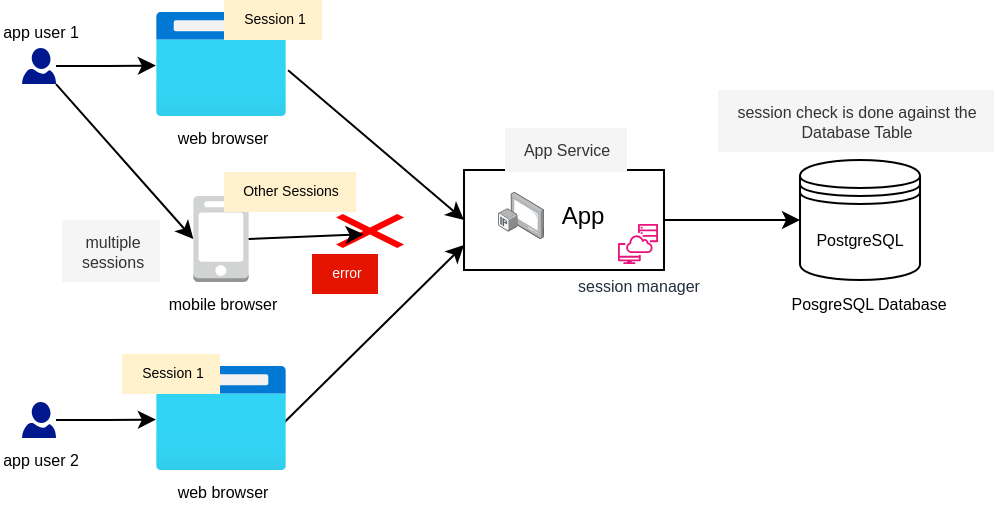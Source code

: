<mxfile version="22.1.16" type="device">
  <diagram name="component" id="krfyfY6_bmzs5s_L7TBo">
    <mxGraphModel dx="679" dy="16" grid="0" gridSize="10" guides="1" tooltips="1" connect="1" arrows="1" fold="1" page="0" pageScale="1" pageWidth="827" pageHeight="1169" math="0" shadow="0">
      <root>
        <mxCell id="0" />
        <mxCell id="1" parent="0" />
        <mxCell id="r1v-1yR9DPnD_bJvVcO6-1" value="" style="group" parent="1" vertex="1" connectable="0">
          <mxGeometry x="337" y="676" width="123" height="67" as="geometry" />
        </mxCell>
        <mxCell id="r1v-1yR9DPnD_bJvVcO6-2" value="" style="rounded=0;whiteSpace=wrap;html=1;" parent="r1v-1yR9DPnD_bJvVcO6-1" vertex="1">
          <mxGeometry width="100" height="50" as="geometry" />
        </mxCell>
        <mxCell id="r1v-1yR9DPnD_bJvVcO6-3" value="" style="image;points=[];aspect=fixed;html=1;align=center;shadow=0;dashed=0;image=img/lib/allied_telesis/computer_and_terminals/IP_TV.svg;" parent="r1v-1yR9DPnD_bJvVcO6-1" vertex="1">
          <mxGeometry x="17" y="10.97" width="23" height="23.56" as="geometry" />
        </mxCell>
        <mxCell id="r1v-1yR9DPnD_bJvVcO6-4" value="App" style="text;html=1;align=center;verticalAlign=middle;resizable=0;points=[];autosize=1;strokeColor=none;fillColor=none;" parent="r1v-1yR9DPnD_bJvVcO6-1" vertex="1">
          <mxGeometry x="39" y="9.75" width="39" height="26" as="geometry" />
        </mxCell>
        <mxCell id="r1v-1yR9DPnD_bJvVcO6-5" value="session manager" style="sketch=0;outlineConnect=0;fontColor=#232F3E;gradientColor=none;fillColor=#E7157B;strokeColor=none;dashed=0;verticalLabelPosition=bottom;verticalAlign=top;align=center;html=1;fontSize=8;fontStyle=0;aspect=fixed;pointerEvents=1;shape=mxgraph.aws4.systems_manager_session_manager;" parent="r1v-1yR9DPnD_bJvVcO6-1" vertex="1">
          <mxGeometry x="77" y="27" width="20" height="20" as="geometry" />
        </mxCell>
        <mxCell id="r1v-1yR9DPnD_bJvVcO6-6" value="PostgreSQL" style="shape=datastore;whiteSpace=wrap;html=1;fontSize=8;" parent="1" vertex="1">
          <mxGeometry x="505" y="671" width="60" height="60" as="geometry" />
        </mxCell>
        <mxCell id="r1v-1yR9DPnD_bJvVcO6-7" value="PosgreSQL Database" style="text;html=1;align=center;verticalAlign=middle;resizable=0;points=[];autosize=1;strokeColor=none;fillColor=none;fontSize=8;" parent="1" vertex="1">
          <mxGeometry x="491" y="732" width="96" height="22" as="geometry" />
        </mxCell>
        <mxCell id="r1v-1yR9DPnD_bJvVcO6-8" value="app user 1" style="sketch=0;aspect=fixed;pointerEvents=1;shadow=0;dashed=0;html=1;strokeColor=none;labelPosition=center;verticalLabelPosition=top;verticalAlign=bottom;align=center;fillColor=#00188D;shape=mxgraph.azure.user;fontSize=8;" parent="1" vertex="1">
          <mxGeometry x="116" y="614.96" width="17" height="18.08" as="geometry" />
        </mxCell>
        <mxCell id="r1v-1yR9DPnD_bJvVcO6-9" style="rounded=0;orthogonalLoop=1;jettySize=auto;html=1;entryX=0;entryY=0.5;entryDx=0;entryDy=0;exitX=1.016;exitY=0.56;exitDx=0;exitDy=0;exitPerimeter=0;" parent="1" source="r1v-1yR9DPnD_bJvVcO6-10" target="r1v-1yR9DPnD_bJvVcO6-2" edge="1">
          <mxGeometry relative="1" as="geometry" />
        </mxCell>
        <mxCell id="r1v-1yR9DPnD_bJvVcO6-10" value="web browser" style="image;aspect=fixed;html=1;points=[];align=center;fontSize=8;image=img/lib/azure2/general/Browser.svg;" parent="1" vertex="1">
          <mxGeometry x="183" y="597" width="65" height="52" as="geometry" />
        </mxCell>
        <mxCell id="r1v-1yR9DPnD_bJvVcO6-11" style="edgeStyle=orthogonalEdgeStyle;rounded=0;orthogonalLoop=1;jettySize=auto;html=1;entryX=-0.001;entryY=0.515;entryDx=0;entryDy=0;entryPerimeter=0;" parent="1" source="r1v-1yR9DPnD_bJvVcO6-8" target="r1v-1yR9DPnD_bJvVcO6-10" edge="1">
          <mxGeometry relative="1" as="geometry" />
        </mxCell>
        <mxCell id="r1v-1yR9DPnD_bJvVcO6-12" value="app user 2" style="sketch=0;aspect=fixed;pointerEvents=1;shadow=0;dashed=0;html=1;strokeColor=none;labelPosition=center;verticalLabelPosition=bottom;verticalAlign=top;align=center;fillColor=#00188D;shape=mxgraph.azure.user;fontSize=8;" parent="1" vertex="1">
          <mxGeometry x="116" y="791.96" width="17" height="18.08" as="geometry" />
        </mxCell>
        <mxCell id="r1v-1yR9DPnD_bJvVcO6-13" style="rounded=0;orthogonalLoop=1;jettySize=auto;html=1;entryX=0;entryY=0.75;entryDx=0;entryDy=0;exitX=0.986;exitY=0.544;exitDx=0;exitDy=0;exitPerimeter=0;" parent="1" source="r1v-1yR9DPnD_bJvVcO6-14" target="r1v-1yR9DPnD_bJvVcO6-2" edge="1">
          <mxGeometry relative="1" as="geometry" />
        </mxCell>
        <mxCell id="r1v-1yR9DPnD_bJvVcO6-14" value="web browser" style="image;aspect=fixed;html=1;points=[];align=center;fontSize=8;image=img/lib/azure2/general/Browser.svg;" parent="1" vertex="1">
          <mxGeometry x="183" y="774" width="65" height="52" as="geometry" />
        </mxCell>
        <mxCell id="r1v-1yR9DPnD_bJvVcO6-15" style="edgeStyle=orthogonalEdgeStyle;rounded=0;orthogonalLoop=1;jettySize=auto;html=1;entryX=-0.001;entryY=0.515;entryDx=0;entryDy=0;entryPerimeter=0;" parent="1" source="r1v-1yR9DPnD_bJvVcO6-12" target="r1v-1yR9DPnD_bJvVcO6-14" edge="1">
          <mxGeometry relative="1" as="geometry" />
        </mxCell>
        <mxCell id="r1v-1yR9DPnD_bJvVcO6-16" value="mobile browser" style="outlineConnect=0;dashed=0;verticalLabelPosition=bottom;verticalAlign=top;align=center;html=1;shape=mxgraph.aws3.mobile_client;fillColor=#D2D3D3;gradientColor=none;fontSize=8;" parent="1" vertex="1">
          <mxGeometry x="201.68" y="689" width="27.64" height="43" as="geometry" />
        </mxCell>
        <mxCell id="r1v-1yR9DPnD_bJvVcO6-17" value="" style="shape=mxgraph.mockup.markup.redX;fillColor=#ff0000;html=1;shadow=0;whiteSpace=wrap;strokeColor=none;" parent="1" vertex="1">
          <mxGeometry x="273" y="698" width="34" height="17" as="geometry" />
        </mxCell>
        <mxCell id="r1v-1yR9DPnD_bJvVcO6-18" style="rounded=0;orthogonalLoop=1;jettySize=auto;html=1;exitX=1;exitY=1;exitDx=0;exitDy=0;exitPerimeter=0;entryX=0;entryY=0.5;entryDx=0;entryDy=0;entryPerimeter=0;" parent="1" source="r1v-1yR9DPnD_bJvVcO6-8" target="r1v-1yR9DPnD_bJvVcO6-16" edge="1">
          <mxGeometry relative="1" as="geometry" />
        </mxCell>
        <mxCell id="r1v-1yR9DPnD_bJvVcO6-19" value="multiple&lt;br style=&quot;font-size: 8px;&quot;&gt;sessions" style="text;html=1;align=center;verticalAlign=middle;resizable=0;points=[];autosize=1;strokeColor=none;fillColor=#f5f5f5;fontSize=8;fontColor=#333333;" parent="1" vertex="1">
          <mxGeometry x="136" y="701" width="49" height="31" as="geometry" />
        </mxCell>
        <mxCell id="r1v-1yR9DPnD_bJvVcO6-20" style="rounded=0;orthogonalLoop=1;jettySize=auto;html=1;exitX=1;exitY=0.5;exitDx=0;exitDy=0;exitPerimeter=0;entryX=0.407;entryY=0.598;entryDx=0;entryDy=0;entryPerimeter=0;" parent="1" source="r1v-1yR9DPnD_bJvVcO6-16" target="r1v-1yR9DPnD_bJvVcO6-17" edge="1">
          <mxGeometry relative="1" as="geometry" />
        </mxCell>
        <mxCell id="r1v-1yR9DPnD_bJvVcO6-21" value="error" style="text;html=1;align=center;verticalAlign=middle;resizable=0;points=[];autosize=1;strokeColor=none;fillColor=#e51400;fontSize=7;fontColor=#ffffff;" parent="1" vertex="1">
          <mxGeometry x="261" y="718" width="33" height="20" as="geometry" />
        </mxCell>
        <mxCell id="r1v-1yR9DPnD_bJvVcO6-23" value="session check is done against the &lt;br&gt;Database Table" style="text;html=1;align=center;verticalAlign=middle;resizable=0;points=[];autosize=1;strokeColor=none;fillColor=#f5f5f5;fontSize=8;fontColor=#333333;" parent="1" vertex="1">
          <mxGeometry x="464" y="636" width="138" height="31" as="geometry" />
        </mxCell>
        <mxCell id="r1v-1yR9DPnD_bJvVcO6-24" value="App Service" style="text;html=1;align=center;verticalAlign=middle;resizable=0;points=[];autosize=1;strokeColor=none;fillColor=#f5f5f5;fontSize=8;fontColor=#333333;" parent="1" vertex="1">
          <mxGeometry x="357.5" y="655" width="61" height="22" as="geometry" />
        </mxCell>
        <mxCell id="r1v-1yR9DPnD_bJvVcO6-25" value="Session 1" style="text;html=1;align=center;verticalAlign=middle;resizable=0;points=[];autosize=1;strokeColor=none;fillColor=#fff2cc;fontSize=7;" parent="1" vertex="1">
          <mxGeometry x="217" y="591" width="49" height="20" as="geometry" />
        </mxCell>
        <mxCell id="r1v-1yR9DPnD_bJvVcO6-26" value="Other Sessions" style="text;html=1;align=center;verticalAlign=middle;resizable=0;points=[];autosize=1;strokeColor=none;fillColor=#fff2cc;fontSize=7;" parent="1" vertex="1">
          <mxGeometry x="217" y="677" width="66" height="20" as="geometry" />
        </mxCell>
        <mxCell id="r1v-1yR9DPnD_bJvVcO6-27" value="Session 1" style="text;html=1;align=center;verticalAlign=middle;resizable=0;points=[];autosize=1;strokeColor=none;fillColor=#fff2cc;fontSize=7;" parent="1" vertex="1">
          <mxGeometry x="166" y="768" width="49" height="20" as="geometry" />
        </mxCell>
        <mxCell id="r1v-1yR9DPnD_bJvVcO6-28" style="edgeStyle=orthogonalEdgeStyle;rounded=0;orthogonalLoop=1;jettySize=auto;html=1;entryX=0;entryY=0.5;entryDx=0;entryDy=0;" parent="1" source="r1v-1yR9DPnD_bJvVcO6-2" target="r1v-1yR9DPnD_bJvVcO6-6" edge="1">
          <mxGeometry relative="1" as="geometry" />
        </mxCell>
      </root>
    </mxGraphModel>
  </diagram>
</mxfile>

